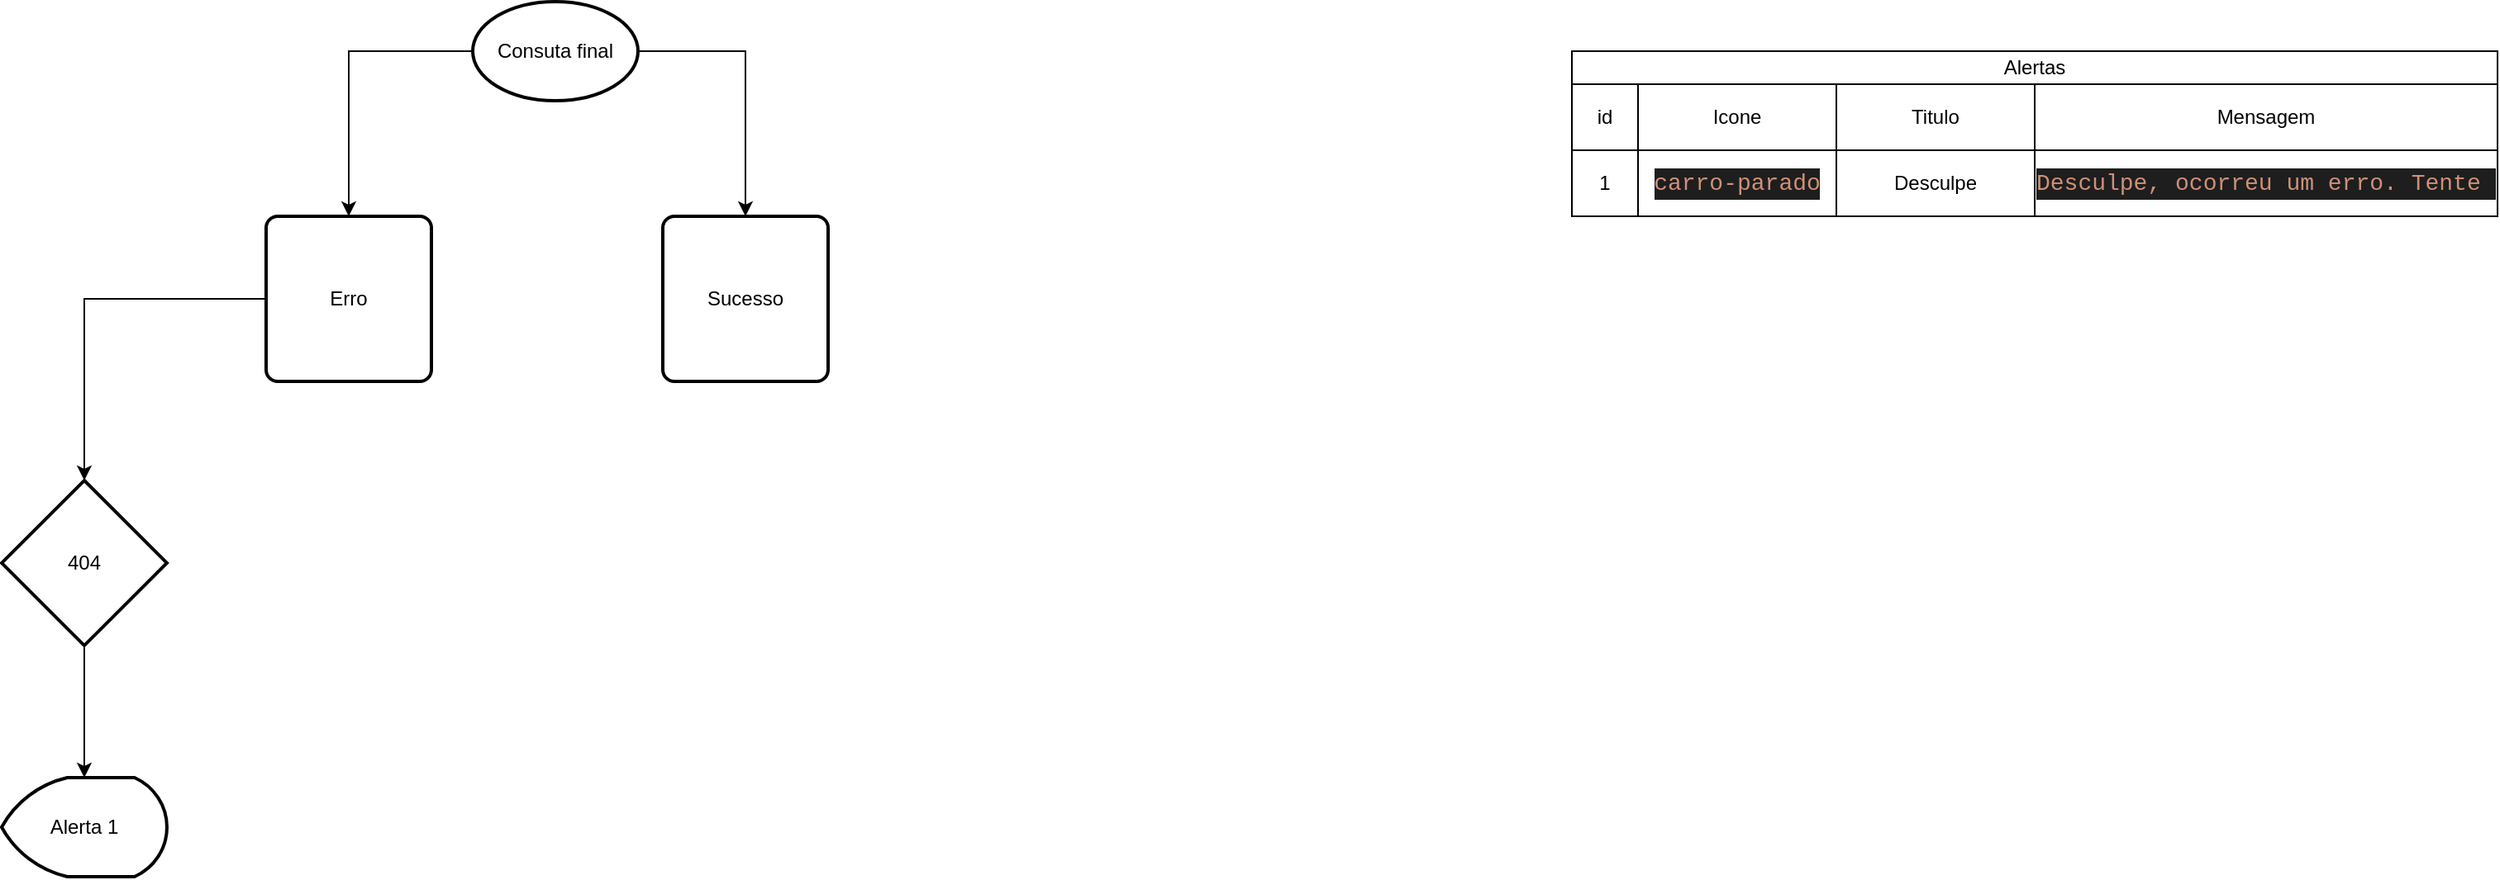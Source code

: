 <mxfile version="13.9.9" type="github">
  <diagram id="beeDJHBER2gLGEk_ROQv" name="Page-1">
    <mxGraphModel dx="536" dy="772" grid="1" gridSize="10" guides="1" tooltips="1" connect="1" arrows="1" fold="1" page="1" pageScale="1" pageWidth="850" pageHeight="1100" math="0" shadow="0">
      <root>
        <mxCell id="0" />
        <mxCell id="1" parent="0" />
        <mxCell id="6cbrurpFxS00quKYK6p9-5" style="edgeStyle=orthogonalEdgeStyle;rounded=0;orthogonalLoop=1;jettySize=auto;html=1;entryX=0.5;entryY=0;entryDx=0;entryDy=0;" edge="1" parent="1" source="6cbrurpFxS00quKYK6p9-2" target="6cbrurpFxS00quKYK6p9-6">
          <mxGeometry relative="1" as="geometry">
            <mxPoint x="425.0" y="160.0" as="targetPoint" />
          </mxGeometry>
        </mxCell>
        <mxCell id="6cbrurpFxS00quKYK6p9-8" style="edgeStyle=orthogonalEdgeStyle;rounded=0;orthogonalLoop=1;jettySize=auto;html=1;" edge="1" parent="1" source="6cbrurpFxS00quKYK6p9-2" target="6cbrurpFxS00quKYK6p9-7">
          <mxGeometry relative="1" as="geometry" />
        </mxCell>
        <mxCell id="6cbrurpFxS00quKYK6p9-2" value="Consuta final" style="strokeWidth=2;html=1;shape=mxgraph.flowchart.start_1;whiteSpace=wrap;" vertex="1" parent="1">
          <mxGeometry x="375" y="30" width="100" height="60" as="geometry" />
        </mxCell>
        <mxCell id="6cbrurpFxS00quKYK6p9-10" style="edgeStyle=orthogonalEdgeStyle;rounded=0;orthogonalLoop=1;jettySize=auto;html=1;" edge="1" parent="1" source="6cbrurpFxS00quKYK6p9-6" target="6cbrurpFxS00quKYK6p9-9">
          <mxGeometry relative="1" as="geometry" />
        </mxCell>
        <mxCell id="6cbrurpFxS00quKYK6p9-6" value="Erro" style="rounded=1;whiteSpace=wrap;html=1;absoluteArcSize=1;arcSize=14;strokeWidth=2;" vertex="1" parent="1">
          <mxGeometry x="250" y="160" width="100" height="100" as="geometry" />
        </mxCell>
        <mxCell id="6cbrurpFxS00quKYK6p9-7" value="Sucesso" style="rounded=1;whiteSpace=wrap;html=1;absoluteArcSize=1;arcSize=14;strokeWidth=2;" vertex="1" parent="1">
          <mxGeometry x="490" y="160" width="100" height="100" as="geometry" />
        </mxCell>
        <mxCell id="6cbrurpFxS00quKYK6p9-13" style="edgeStyle=orthogonalEdgeStyle;rounded=0;orthogonalLoop=1;jettySize=auto;html=1;" edge="1" parent="1" source="6cbrurpFxS00quKYK6p9-9" target="6cbrurpFxS00quKYK6p9-11">
          <mxGeometry relative="1" as="geometry" />
        </mxCell>
        <mxCell id="6cbrurpFxS00quKYK6p9-9" value="404" style="strokeWidth=2;html=1;shape=mxgraph.flowchart.decision;whiteSpace=wrap;" vertex="1" parent="1">
          <mxGeometry x="90" y="320" width="100" height="100" as="geometry" />
        </mxCell>
        <mxCell id="6cbrurpFxS00quKYK6p9-11" value="Alerta 1" style="strokeWidth=2;html=1;shape=mxgraph.flowchart.display;whiteSpace=wrap;" vertex="1" parent="1">
          <mxGeometry x="90" y="500" width="100" height="60" as="geometry" />
        </mxCell>
        <mxCell id="6cbrurpFxS00quKYK6p9-48" value="Alertas" style="rounded=0;whiteSpace=wrap;html=1;" vertex="1" parent="1">
          <mxGeometry x="1040" y="60" width="560" height="20" as="geometry" />
        </mxCell>
        <mxCell id="6cbrurpFxS00quKYK6p9-50" value="id" style="rounded=0;whiteSpace=wrap;html=1;" vertex="1" parent="1">
          <mxGeometry x="1040" y="80" width="40" height="40" as="geometry" />
        </mxCell>
        <mxCell id="6cbrurpFxS00quKYK6p9-51" value="Icone" style="rounded=0;whiteSpace=wrap;html=1;" vertex="1" parent="1">
          <mxGeometry x="1080" y="80" width="120" height="40" as="geometry" />
        </mxCell>
        <mxCell id="6cbrurpFxS00quKYK6p9-52" value="Mensagem" style="rounded=0;whiteSpace=wrap;html=1;" vertex="1" parent="1">
          <mxGeometry x="1320" y="80" width="280" height="40" as="geometry" />
        </mxCell>
        <mxCell id="6cbrurpFxS00quKYK6p9-53" value="1" style="rounded=0;whiteSpace=wrap;html=1;fillColor=none;" vertex="1" parent="1">
          <mxGeometry x="1040" y="120" width="40" height="40" as="geometry" />
        </mxCell>
        <mxCell id="6cbrurpFxS00quKYK6p9-54" value="&lt;div style=&quot;color: rgb(212 , 212 , 212) ; background-color: rgb(30 , 30 , 30) ; font-family: &amp;#34;fira code retina&amp;#34; , &amp;#34;consolas&amp;#34; , &amp;#34;courier new&amp;#34; , monospace ; font-size: 14px ; line-height: 19px&quot;&gt;&lt;span style=&quot;color: #ce9178&quot;&gt;carro-parado&lt;/span&gt;&lt;/div&gt;" style="rounded=0;whiteSpace=wrap;html=1;fillColor=none;" vertex="1" parent="1">
          <mxGeometry x="1080" y="120" width="120" height="40" as="geometry" />
        </mxCell>
        <mxCell id="6cbrurpFxS00quKYK6p9-55" value="&lt;div style=&quot;color: rgb(212 , 212 , 212) ; background-color: rgb(30 , 30 , 30) ; font-family: &amp;#34;fira code retina&amp;#34; , &amp;#34;consolas&amp;#34; , &amp;#34;courier new&amp;#34; , monospace ; font-size: 14px ; line-height: 19px&quot;&gt;&lt;span style=&quot;color: #ce9178&quot;&gt;Desculpe,&amp;nbsp;ocorreu&amp;nbsp;um&amp;nbsp;erro.&amp;nbsp;Tente&amp;nbsp;novamente&amp;nbsp;em&amp;nbsp;alguns&amp;nbsp;minutos.&amp;nbsp;Você&amp;nbsp;também&amp;nbsp;pode&amp;nbsp;tentar&amp;nbsp;consultar&amp;nbsp;seus&amp;nbsp;débitos&amp;nbsp;com&amp;nbsp;o&amp;nbsp;número&amp;nbsp;do&amp;nbsp;Renavam&amp;nbsp;do&amp;nbsp;seu&amp;nbsp;veículo.&lt;/span&gt;&lt;/div&gt;" style="rounded=0;fillColor=none;glass=0;html=1;whiteSpace=wrap;labelPosition=center;verticalLabelPosition=middle;align=center;verticalAlign=middle;labelBackgroundColor=none;labelBorderColor=none;sketch=0;overflow=hidden;" vertex="1" parent="1">
          <mxGeometry x="1320" y="120" width="280" height="40" as="geometry" />
        </mxCell>
        <mxCell id="6cbrurpFxS00quKYK6p9-56" value="Titulo" style="rounded=0;whiteSpace=wrap;html=1;" vertex="1" parent="1">
          <mxGeometry x="1200" y="80" width="120" height="40" as="geometry" />
        </mxCell>
        <mxCell id="6cbrurpFxS00quKYK6p9-57" value="Desculpe" style="rounded=0;fillColor=none;glass=0;html=1;whiteSpace=wrap;labelPosition=center;verticalLabelPosition=middle;align=center;verticalAlign=middle;labelBackgroundColor=none;labelBorderColor=none;sketch=0;overflow=hidden;" vertex="1" parent="1">
          <mxGeometry x="1200" y="120" width="120" height="40" as="geometry" />
        </mxCell>
      </root>
    </mxGraphModel>
  </diagram>
</mxfile>
